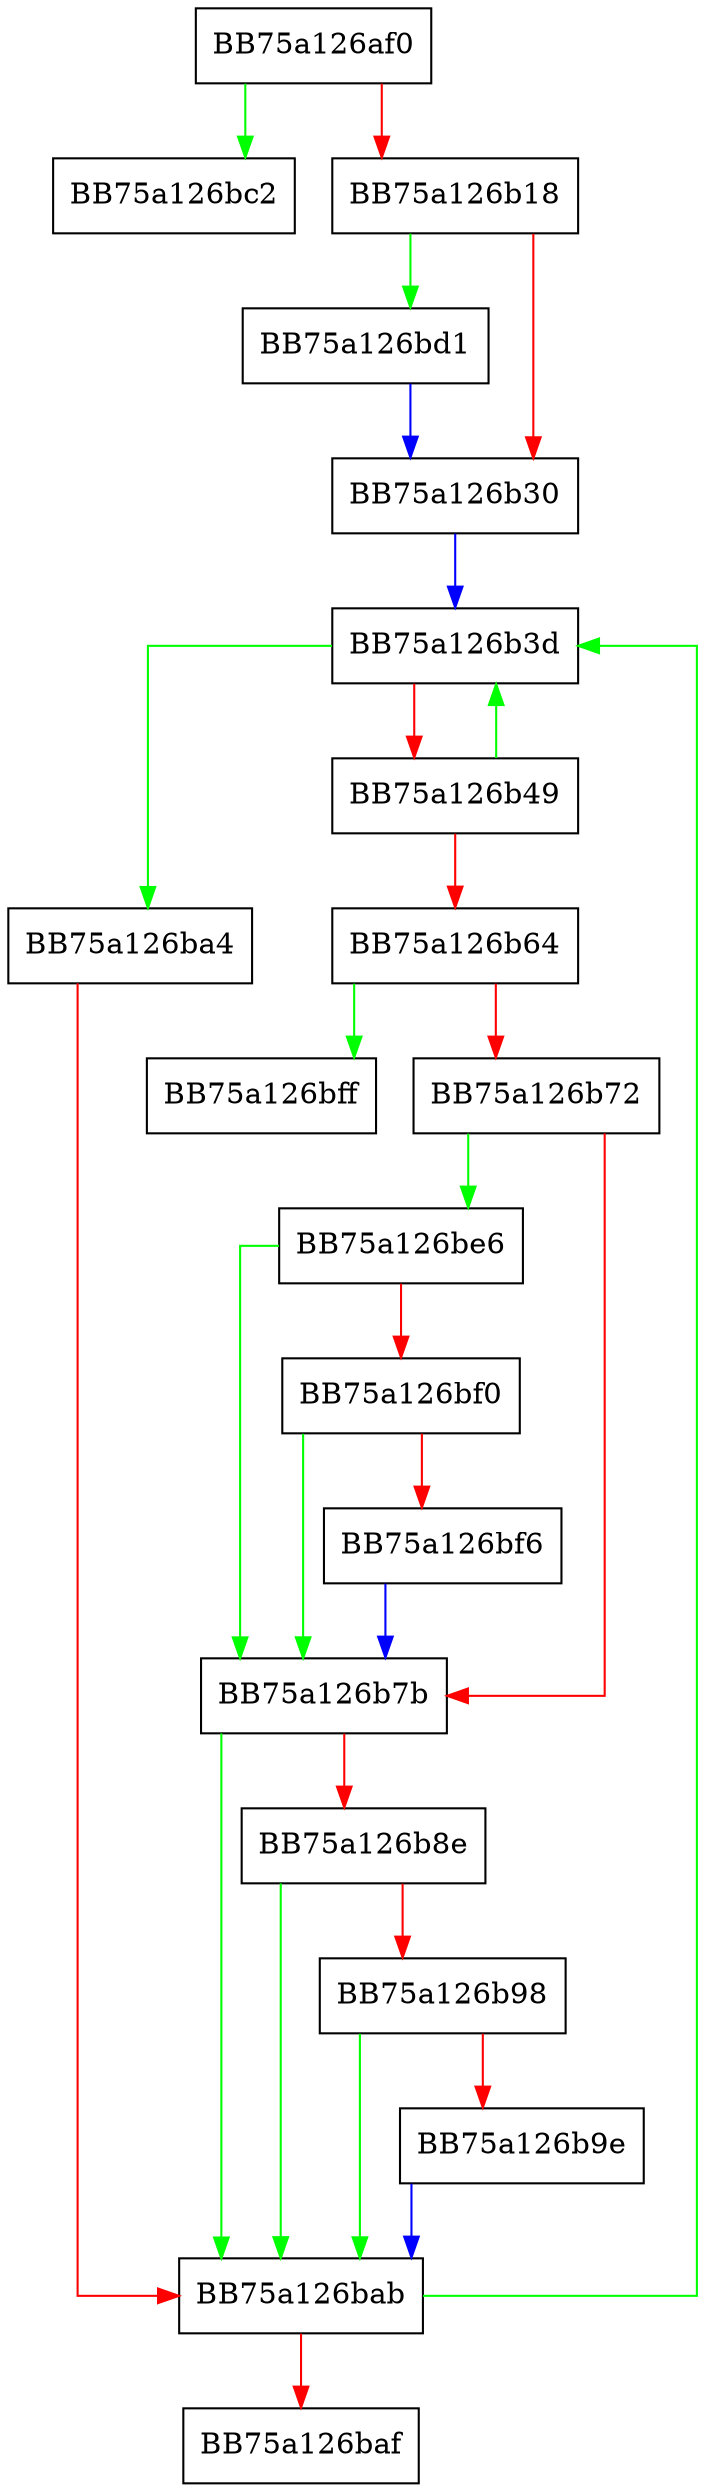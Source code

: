 digraph match_all_states {
  node [shape="box"];
  graph [splines=ortho];
  BB75a126af0 -> BB75a126bc2 [color="green"];
  BB75a126af0 -> BB75a126b18 [color="red"];
  BB75a126b18 -> BB75a126bd1 [color="green"];
  BB75a126b18 -> BB75a126b30 [color="red"];
  BB75a126b30 -> BB75a126b3d [color="blue"];
  BB75a126b3d -> BB75a126ba4 [color="green"];
  BB75a126b3d -> BB75a126b49 [color="red"];
  BB75a126b49 -> BB75a126b3d [color="green"];
  BB75a126b49 -> BB75a126b64 [color="red"];
  BB75a126b64 -> BB75a126bff [color="green"];
  BB75a126b64 -> BB75a126b72 [color="red"];
  BB75a126b72 -> BB75a126be6 [color="green"];
  BB75a126b72 -> BB75a126b7b [color="red"];
  BB75a126b7b -> BB75a126bab [color="green"];
  BB75a126b7b -> BB75a126b8e [color="red"];
  BB75a126b8e -> BB75a126bab [color="green"];
  BB75a126b8e -> BB75a126b98 [color="red"];
  BB75a126b98 -> BB75a126bab [color="green"];
  BB75a126b98 -> BB75a126b9e [color="red"];
  BB75a126b9e -> BB75a126bab [color="blue"];
  BB75a126ba4 -> BB75a126bab [color="red"];
  BB75a126bab -> BB75a126b3d [color="green"];
  BB75a126bab -> BB75a126baf [color="red"];
  BB75a126bd1 -> BB75a126b30 [color="blue"];
  BB75a126be6 -> BB75a126b7b [color="green"];
  BB75a126be6 -> BB75a126bf0 [color="red"];
  BB75a126bf0 -> BB75a126b7b [color="green"];
  BB75a126bf0 -> BB75a126bf6 [color="red"];
  BB75a126bf6 -> BB75a126b7b [color="blue"];
}